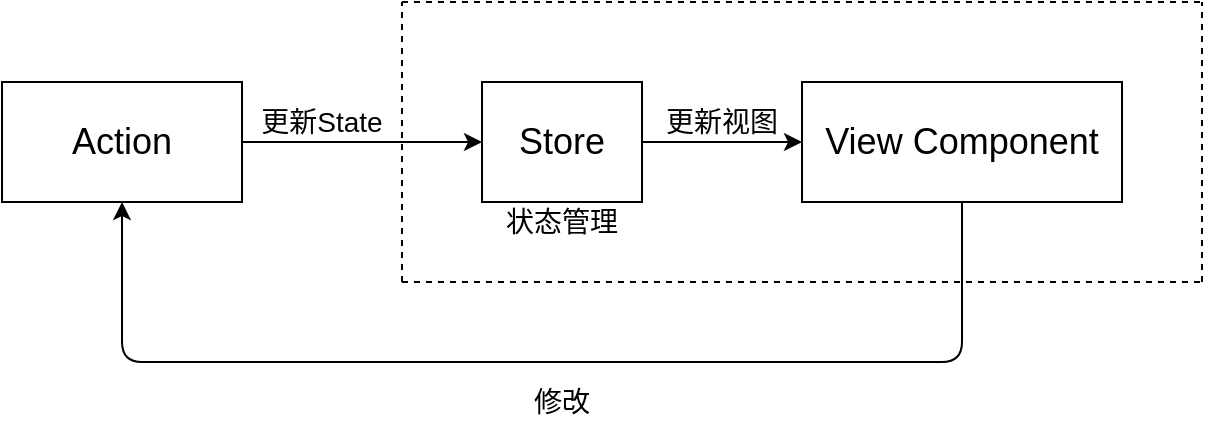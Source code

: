 <mxfile version="10.8.6" type="github"><diagram id="2fuzyLO2mo1uugdRAUSs" name="第 1 页"><mxGraphModel dx="918" dy="543" grid="1" gridSize="10" guides="1" tooltips="1" connect="1" arrows="1" fold="1" page="1" pageScale="1" pageWidth="827" pageHeight="1169" math="0" shadow="0"><root><mxCell id="0"/><mxCell id="1" parent="0"/><mxCell id="yQsBcBQrscUFR-KAsONr-1" value="" style="rounded=0;whiteSpace=wrap;html=1;" vertex="1" parent="1"><mxGeometry x="120" y="200" width="120" height="60" as="geometry"/></mxCell><mxCell id="yQsBcBQrscUFR-KAsONr-2" value="" style="rounded=0;whiteSpace=wrap;html=1;" vertex="1" parent="1"><mxGeometry x="360" y="200" width="80" height="60" as="geometry"/></mxCell><mxCell id="yQsBcBQrscUFR-KAsONr-3" value="" style="text;html=1;strokeColor=#000000;fillColor=#ffffff;align=center;verticalAlign=middle;whiteSpace=wrap;rounded=0;fontFamily=Helvetica;fontSize=12;fontColor=#000000;gradientColor=none;" vertex="1" parent="1"><mxGeometry x="520" y="200" width="160" height="60" as="geometry"/></mxCell><mxCell id="yQsBcBQrscUFR-KAsONr-4" value="" style="endArrow=classic;html=1;entryX=0;entryY=0.5;entryDx=0;entryDy=0;exitX=1;exitY=0.5;exitDx=0;exitDy=0;" edge="1" parent="1" source="yQsBcBQrscUFR-KAsONr-1" target="yQsBcBQrscUFR-KAsONr-2"><mxGeometry width="50" height="50" relative="1" as="geometry"><mxPoint x="330" y="250" as="sourcePoint"/><mxPoint x="380" y="200" as="targetPoint"/></mxGeometry></mxCell><mxCell id="yQsBcBQrscUFR-KAsONr-5" value="" style="endArrow=classic;html=1;exitX=1;exitY=0.5;exitDx=0;exitDy=0;entryX=0;entryY=0.5;entryDx=0;entryDy=0;" edge="1" parent="1" source="yQsBcBQrscUFR-KAsONr-2" target="yQsBcBQrscUFR-KAsONr-3"><mxGeometry width="50" height="50" relative="1" as="geometry"><mxPoint x="630" y="270" as="sourcePoint"/><mxPoint x="680" y="220" as="targetPoint"/></mxGeometry></mxCell><mxCell id="yQsBcBQrscUFR-KAsONr-8" value="" style="endArrow=none;dashed=1;html=1;" edge="1" parent="1"><mxGeometry width="50" height="50" relative="1" as="geometry"><mxPoint x="320" y="300" as="sourcePoint"/><mxPoint x="320" y="160" as="targetPoint"/></mxGeometry></mxCell><mxCell id="yQsBcBQrscUFR-KAsONr-9" value="" style="endArrow=none;dashed=1;html=1;" edge="1" parent="1"><mxGeometry width="50" height="50" relative="1" as="geometry"><mxPoint x="320" y="300" as="sourcePoint"/><mxPoint x="720" y="300" as="targetPoint"/></mxGeometry></mxCell><mxCell id="yQsBcBQrscUFR-KAsONr-10" value="" style="endArrow=none;dashed=1;html=1;" edge="1" parent="1"><mxGeometry width="50" height="50" relative="1" as="geometry"><mxPoint x="320" y="160" as="sourcePoint"/><mxPoint x="720" y="160" as="targetPoint"/></mxGeometry></mxCell><mxCell id="yQsBcBQrscUFR-KAsONr-11" value="" style="endArrow=none;dashed=1;html=1;" edge="1" parent="1"><mxGeometry width="50" height="50" relative="1" as="geometry"><mxPoint x="720" y="300" as="sourcePoint"/><mxPoint x="720" y="160" as="targetPoint"/></mxGeometry></mxCell><mxCell id="yQsBcBQrscUFR-KAsONr-13" value="&lt;font style=&quot;font-size: 18px&quot;&gt;Store&lt;/font&gt;" style="text;html=1;strokeColor=none;fillColor=none;align=center;verticalAlign=middle;whiteSpace=wrap;rounded=0;" vertex="1" parent="1"><mxGeometry x="380" y="220" width="40" height="20" as="geometry"/></mxCell><mxCell id="yQsBcBQrscUFR-KAsONr-14" value="&lt;font style=&quot;font-size: 18px&quot;&gt;View Component&lt;/font&gt;" style="text;html=1;strokeColor=none;fillColor=none;align=center;verticalAlign=middle;whiteSpace=wrap;rounded=0;" vertex="1" parent="1"><mxGeometry x="530" y="220" width="140" height="20" as="geometry"/></mxCell><mxCell id="yQsBcBQrscUFR-KAsONr-16" value="&lt;font style=&quot;font-size: 18px&quot;&gt;Action&lt;/font&gt;" style="text;html=1;strokeColor=none;fillColor=none;align=center;verticalAlign=middle;whiteSpace=wrap;rounded=0;" vertex="1" parent="1"><mxGeometry x="160" y="220" width="40" height="20" as="geometry"/></mxCell><mxCell id="yQsBcBQrscUFR-KAsONr-17" value="" style="endArrow=classic;html=1;entryX=0.5;entryY=1;entryDx=0;entryDy=0;edgeStyle=orthogonalEdgeStyle;exitX=0.5;exitY=1;exitDx=0;exitDy=0;" edge="1" parent="1" source="yQsBcBQrscUFR-KAsONr-3" target="yQsBcBQrscUFR-KAsONr-1"><mxGeometry width="50" height="50" relative="1" as="geometry"><mxPoint x="600" y="310" as="sourcePoint"/><mxPoint x="550" y="400" as="targetPoint"/><Array as="points"><mxPoint x="600" y="340"/><mxPoint x="180" y="340"/></Array></mxGeometry></mxCell><mxCell id="yQsBcBQrscUFR-KAsONr-19" value="&lt;font style=&quot;font-size: 14px&quot;&gt;修改&lt;/font&gt;" style="text;html=1;strokeColor=none;fillColor=none;align=center;verticalAlign=middle;whiteSpace=wrap;rounded=0;" vertex="1" parent="1"><mxGeometry x="380" y="350" width="40" height="20" as="geometry"/></mxCell><mxCell id="yQsBcBQrscUFR-KAsONr-20" value="&lt;font style=&quot;font-size: 14px&quot;&gt;更新State&lt;/font&gt;" style="text;html=1;strokeColor=none;fillColor=none;align=center;verticalAlign=middle;whiteSpace=wrap;rounded=0;" vertex="1" parent="1"><mxGeometry x="245" y="210" width="70" height="20" as="geometry"/></mxCell><mxCell id="yQsBcBQrscUFR-KAsONr-21" value="&lt;font style=&quot;font-size: 14px&quot;&gt;状态管理&lt;/font&gt;" style="text;html=1;strokeColor=none;fillColor=none;align=center;verticalAlign=middle;whiteSpace=wrap;rounded=0;" vertex="1" parent="1"><mxGeometry x="370" y="260" width="60" height="20" as="geometry"/></mxCell><mxCell id="yQsBcBQrscUFR-KAsONr-23" value="&lt;font style=&quot;font-size: 14px&quot;&gt;更新视图&lt;/font&gt;" style="text;html=1;strokeColor=none;fillColor=none;align=center;verticalAlign=middle;whiteSpace=wrap;rounded=0;" vertex="1" parent="1"><mxGeometry x="450" y="210" width="60" height="20" as="geometry"/></mxCell></root></mxGraphModel></diagram></mxfile>